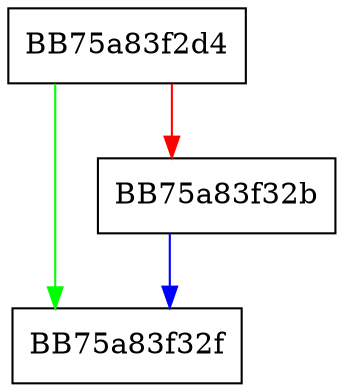 digraph TriggerScan {
  node [shape="box"];
  graph [splines=ortho];
  BB75a83f2d4 -> BB75a83f32f [color="green"];
  BB75a83f2d4 -> BB75a83f32b [color="red"];
  BB75a83f32b -> BB75a83f32f [color="blue"];
}